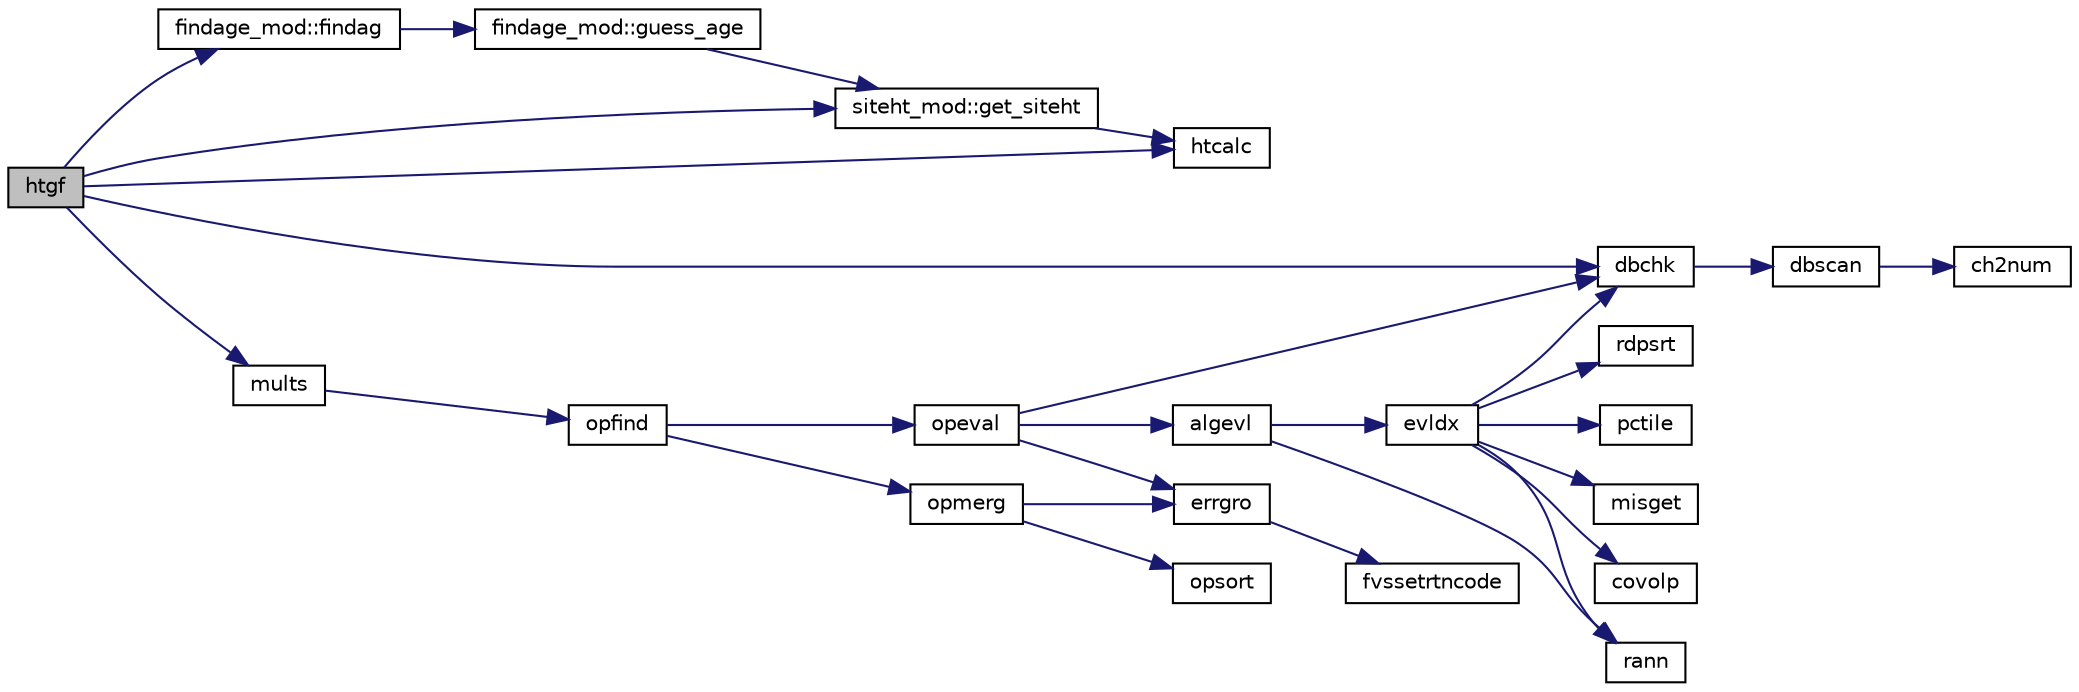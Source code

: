 digraph "htgf"
{
  edge [fontname="Helvetica",fontsize="10",labelfontname="Helvetica",labelfontsize="10"];
  node [fontname="Helvetica",fontsize="10",shape=record];
  rankdir="LR";
  Node1 [label="htgf",height=0.2,width=0.4,color="black", fillcolor="grey75", style="filled", fontcolor="black"];
  Node1 -> Node2 [color="midnightblue",fontsize="10",style="solid",fontname="Helvetica"];
  Node2 [label="findage_mod::findag",height=0.2,width=0.4,color="black", fillcolor="white", style="filled",URL="$namespacefindage__mod.html#aafbd20d63b5bf5fe61ec3f7bfaabbfbb"];
  Node2 -> Node3 [color="midnightblue",fontsize="10",style="solid",fontname="Helvetica"];
  Node3 [label="findage_mod::guess_age",height=0.2,width=0.4,color="black", fillcolor="white", style="filled",URL="$namespacefindage__mod.html#a82decf6abf48abc1d8ef22b03d283819"];
  Node3 -> Node4 [color="midnightblue",fontsize="10",style="solid",fontname="Helvetica"];
  Node4 [label="siteht_mod::get_siteht",height=0.2,width=0.4,color="black", fillcolor="white", style="filled",URL="$namespacesiteht__mod.html#af254579d528049367a3fb0aa3335b592"];
  Node4 -> Node5 [color="midnightblue",fontsize="10",style="solid",fontname="Helvetica"];
  Node5 [label="htcalc",height=0.2,width=0.4,color="black", fillcolor="white", style="filled",URL="$htcalc_8f.html#a13e03da21d41270c48705a0d8b3dd242",tooltip="Calculate site height. "];
  Node1 -> Node4 [color="midnightblue",fontsize="10",style="solid",fontname="Helvetica"];
  Node1 -> Node6 [color="midnightblue",fontsize="10",style="solid",fontname="Helvetica"];
  Node6 [label="dbchk",height=0.2,width=0.4,color="black", fillcolor="white", style="filled",URL="$dbchk_8f.html#a50e82b8d87ebaeb63d8e1abab05bc20b"];
  Node6 -> Node7 [color="midnightblue",fontsize="10",style="solid",fontname="Helvetica"];
  Node7 [label="dbscan",height=0.2,width=0.4,color="black", fillcolor="white", style="filled",URL="$dbscan_8f.html#a18f1eb65a1dbf6141e44b1ac4a10757e"];
  Node7 -> Node8 [color="midnightblue",fontsize="10",style="solid",fontname="Helvetica"];
  Node8 [label="ch2num",height=0.2,width=0.4,color="black", fillcolor="white", style="filled",URL="$ch2num_8f.html#acc5a9987290b4e6c8cfe65bd2cd93540"];
  Node1 -> Node9 [color="midnightblue",fontsize="10",style="solid",fontname="Helvetica"];
  Node9 [label="mults",height=0.2,width=0.4,color="black", fillcolor="white", style="filled",URL="$mults_8f.html#a3c7949af90f9a878286fb84ba2b2dde4"];
  Node9 -> Node10 [color="midnightblue",fontsize="10",style="solid",fontname="Helvetica"];
  Node10 [label="opfind",height=0.2,width=0.4,color="black", fillcolor="white", style="filled",URL="$opfind_8f.html#a324ef558c0f597354b656e718563559e"];
  Node10 -> Node11 [color="midnightblue",fontsize="10",style="solid",fontname="Helvetica"];
  Node11 [label="opmerg",height=0.2,width=0.4,color="black", fillcolor="white", style="filled",URL="$opmerg_8f.html#a5d8719ff40889d676ef5684c77e348bf"];
  Node11 -> Node12 [color="midnightblue",fontsize="10",style="solid",fontname="Helvetica"];
  Node12 [label="errgro",height=0.2,width=0.4,color="black", fillcolor="white", style="filled",URL="$errgro_8f.html#a638bc8982f252f2894cb512c31d9890a"];
  Node12 -> Node13 [color="midnightblue",fontsize="10",style="solid",fontname="Helvetica"];
  Node13 [label="fvssetrtncode",height=0.2,width=0.4,color="black", fillcolor="white", style="filled",URL="$cmdline_8f.html#a079170808ee3336a99645e9e57dfe5a9"];
  Node11 -> Node14 [color="midnightblue",fontsize="10",style="solid",fontname="Helvetica"];
  Node14 [label="opsort",height=0.2,width=0.4,color="black", fillcolor="white", style="filled",URL="$opsort_8f.html#a6681e6cd0f66844e47a1ea085ef16452"];
  Node10 -> Node15 [color="midnightblue",fontsize="10",style="solid",fontname="Helvetica"];
  Node15 [label="opeval",height=0.2,width=0.4,color="black", fillcolor="white", style="filled",URL="$opeval_8f.html#a7f578a6ee493fc264a7af83a1fbdb14f"];
  Node15 -> Node6 [color="midnightblue",fontsize="10",style="solid",fontname="Helvetica"];
  Node15 -> Node16 [color="midnightblue",fontsize="10",style="solid",fontname="Helvetica"];
  Node16 [label="algevl",height=0.2,width=0.4,color="black", fillcolor="white", style="filled",URL="$algevl_8f.html#af247fcf48bbb347b22ae4f542c7b8ff4"];
  Node16 -> Node17 [color="midnightblue",fontsize="10",style="solid",fontname="Helvetica"];
  Node17 [label="rann",height=0.2,width=0.4,color="black", fillcolor="white", style="filled",URL="$rann_8f.html#adcf580f559b80223c24308901aeda3c0"];
  Node16 -> Node18 [color="midnightblue",fontsize="10",style="solid",fontname="Helvetica"];
  Node18 [label="evldx",height=0.2,width=0.4,color="black", fillcolor="white", style="filled",URL="$evldx_8f.html#adb0d63ac59f362dfb6e7b6cf34509669"];
  Node18 -> Node17 [color="midnightblue",fontsize="10",style="solid",fontname="Helvetica"];
  Node18 -> Node6 [color="midnightblue",fontsize="10",style="solid",fontname="Helvetica"];
  Node18 -> Node19 [color="midnightblue",fontsize="10",style="solid",fontname="Helvetica"];
  Node19 [label="misget",height=0.2,width=0.4,color="black", fillcolor="white", style="filled",URL="$misget_8f.html#a1287765232a4e41af838bb4967b34007"];
  Node18 -> Node20 [color="midnightblue",fontsize="10",style="solid",fontname="Helvetica"];
  Node20 [label="covolp",height=0.2,width=0.4,color="black", fillcolor="white", style="filled",URL="$covolp_8f.html#a03e184cd2613360b70dd021f8da2f5d6"];
  Node18 -> Node21 [color="midnightblue",fontsize="10",style="solid",fontname="Helvetica"];
  Node21 [label="rdpsrt",height=0.2,width=0.4,color="black", fillcolor="white", style="filled",URL="$rdpsrt_8f.html#a0f0c79b72af19ed56f74ee89ecae6877"];
  Node18 -> Node22 [color="midnightblue",fontsize="10",style="solid",fontname="Helvetica"];
  Node22 [label="pctile",height=0.2,width=0.4,color="black", fillcolor="white", style="filled",URL="$pctile_8f.html#a12d7263064b7cef81de7e72852800b83"];
  Node15 -> Node12 [color="midnightblue",fontsize="10",style="solid",fontname="Helvetica"];
  Node1 -> Node5 [color="midnightblue",fontsize="10",style="solid",fontname="Helvetica"];
}
